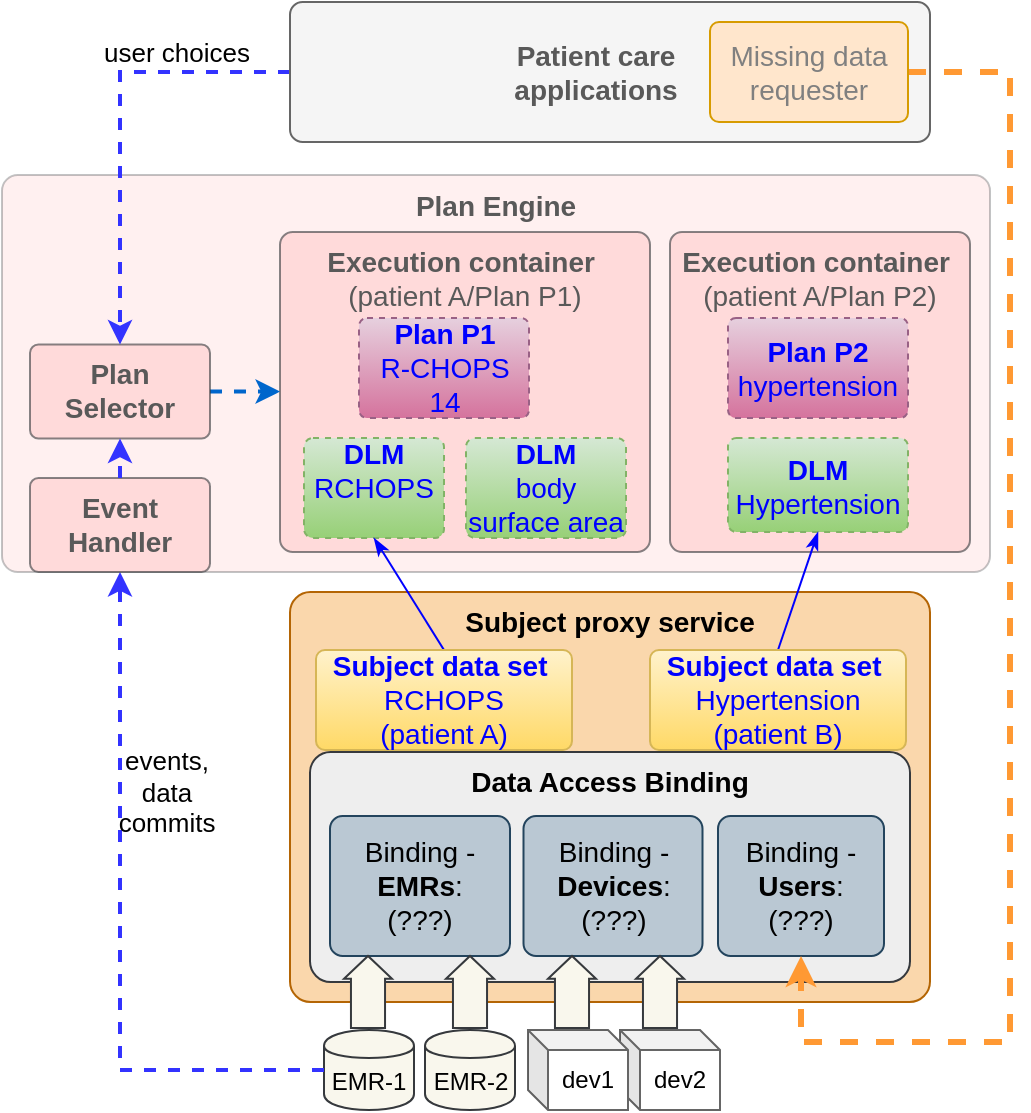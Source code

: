 <mxfile version="12.6.5" type="device"><diagram id="rPqYKw0XkUStUfhil55z" name="Page-1"><mxGraphModel dx="1366" dy="816" grid="1" gridSize="10" guides="1" tooltips="1" connect="1" arrows="1" fold="1" page="1" pageScale="1" pageWidth="850" pageHeight="1100" math="0" shadow="0"><root><mxCell id="0"/><mxCell id="1" parent="0"/><mxCell id="cPz6lYKXeuUxavjR1EJe-4" value="&lt;span style=&quot;font-size: 14px&quot;&gt;Plan Engine&lt;br&gt;&lt;/span&gt;" style="rounded=1;whiteSpace=wrap;html=1;fillColor=#ffcccc;fontSize=14;arcSize=4;verticalAlign=top;strokeWidth=1;strokeColor=#36393d;fontStyle=1;opacity=30;fontColor=#595959;" parent="1" vertex="1"><mxGeometry x="40" y="166.5" width="494" height="198.5" as="geometry"/></mxCell><mxCell id="yQl8Lhh6X1wwiBJ0dWMf-6" value="dev2" style="shape=cube;whiteSpace=wrap;html=1;boundedLbl=1;backgroundOutline=1;darkOpacity=0.05;darkOpacity2=0.1;strokeColor=#666666;strokeWidth=1;fontColor=#000000;size=10;fontStyle=0" parent="1" vertex="1"><mxGeometry x="349" y="594" width="50" height="40" as="geometry"/></mxCell><mxCell id="V14e3iwiFZ1tYx3eXrdC-17" value="&lt;span style=&quot;font-size: 14px&quot;&gt;&lt;span&gt;Execution container&lt;/span&gt;&lt;span style=&quot;font-weight: normal&quot;&gt;&amp;nbsp;&lt;br&gt;(patient A/Plan P1)&lt;/span&gt;&lt;br&gt;&lt;/span&gt;" style="rounded=1;whiteSpace=wrap;html=1;fillColor=#ffcccc;fontSize=14;arcSize=4;verticalAlign=top;strokeWidth=1;strokeColor=#36393d;fontStyle=1;opacity=60;fontColor=#595959;" parent="1" vertex="1"><mxGeometry x="179" y="195" width="185" height="160" as="geometry"/></mxCell><mxCell id="LgAnmucbh_W9RgHVVYhs-1" value="&lt;span style=&quot;font-size: 14px&quot;&gt;&lt;span&gt;&lt;b&gt;Plan P1&lt;br&gt;&lt;/b&gt;&lt;/span&gt;&lt;/span&gt;R-CHOPS 14&lt;span style=&quot;font-size: 14px&quot;&gt;&lt;br&gt;&lt;/span&gt;" style="rounded=1;whiteSpace=wrap;html=1;strokeColor=#996185;fillColor=#e6d0de;fontSize=14;arcSize=8;gradientColor=#d5739d;dashed=1;fontColor=#0000FF;fontStyle=0" parent="1" vertex="1"><mxGeometry x="218.5" y="238" width="85" height="50" as="geometry"/></mxCell><mxCell id="LgAnmucbh_W9RgHVVYhs-2" value="&lt;span style=&quot;font-size: 14px&quot;&gt;&lt;span&gt;&lt;b&gt;Subject proxy service&lt;/b&gt;&lt;/span&gt;&lt;br&gt;&lt;/span&gt;" style="rounded=1;whiteSpace=wrap;html=1;strokeColor=#b46504;fillColor=#fad7ac;fontSize=14;arcSize=5;verticalAlign=top;fontStyle=0;" parent="1" vertex="1"><mxGeometry x="184" y="375" width="320" height="205" as="geometry"/></mxCell><mxCell id="LgAnmucbh_W9RgHVVYhs-3" value="&lt;span style=&quot;font-size: 14px&quot;&gt;&lt;b&gt;DLM &lt;/b&gt;RCHOPS&lt;br&gt;&lt;br&gt;&lt;/span&gt;" style="rounded=1;whiteSpace=wrap;html=1;strokeColor=#82b366;fillColor=#d5e8d4;fontSize=14;arcSize=9;gradientColor=#97d077;dashed=1;fontColor=#0000FF;fontStyle=0" parent="1" vertex="1"><mxGeometry x="191" y="298" width="70" height="50" as="geometry"/></mxCell><mxCell id="LgAnmucbh_W9RgHVVYhs-4" value="&lt;span style=&quot;font-size: 14px&quot;&gt;&lt;span&gt;&lt;b&gt;Data Access Binding&lt;/b&gt;&lt;/span&gt;&lt;/span&gt;&lt;span style=&quot;font-size: 14px&quot;&gt;&lt;br&gt;&lt;/span&gt;" style="rounded=1;whiteSpace=wrap;html=1;strokeColor=#36393d;fillColor=#eeeeee;fontSize=14;arcSize=9;verticalAlign=top;fontStyle=0;" parent="1" vertex="1"><mxGeometry x="194" y="455" width="300" height="115" as="geometry"/></mxCell><mxCell id="V14e3iwiFZ1tYx3eXrdC-3" value="&lt;span style=&quot;font-size: 14px&quot;&gt;&lt;span&gt;Binding - &lt;br&gt;&lt;b&gt;Users&lt;/b&gt;:&lt;br&gt;&lt;/span&gt;(???)&lt;br&gt;&lt;/span&gt;" style="rounded=1;whiteSpace=wrap;html=1;strokeColor=#23445d;fillColor=#bac8d3;fontSize=14;arcSize=9;fontStyle=0;" parent="1" vertex="1"><mxGeometry x="398" y="487" width="83" height="70" as="geometry"/></mxCell><mxCell id="V14e3iwiFZ1tYx3eXrdC-15" value="&lt;span style=&quot;font-size: 14px&quot;&gt;&lt;span&gt;Binding - &lt;br&gt;&lt;b&gt;Devices&lt;/b&gt;:&lt;br&gt;&lt;/span&gt;(???)&lt;br&gt;&lt;/span&gt;" style="rounded=1;whiteSpace=wrap;html=1;strokeColor=#23445d;fillColor=#bac8d3;fontSize=14;arcSize=9;fontStyle=0;" parent="1" vertex="1"><mxGeometry x="300.75" y="487" width="89.5" height="70" as="geometry"/></mxCell><mxCell id="V14e3iwiFZ1tYx3eXrdC-16" value="&lt;span style=&quot;font-size: 14px&quot;&gt;&lt;span&gt;Binding - &lt;br&gt;&lt;b&gt;EMRs&lt;/b&gt;:&lt;br&gt;&lt;/span&gt;(???)&lt;br&gt;&lt;/span&gt;" style="rounded=1;whiteSpace=wrap;html=1;strokeColor=#23445d;fillColor=#bac8d3;fontSize=14;arcSize=9;fontStyle=0;" parent="1" vertex="1"><mxGeometry x="204" y="487" width="90" height="70" as="geometry"/></mxCell><mxCell id="yQl8Lhh6X1wwiBJ0dWMf-41" style="edgeStyle=orthogonalEdgeStyle;rounded=0;orthogonalLoop=1;jettySize=auto;html=1;exitX=1;exitY=0.5;exitDx=0;exitDy=0;entryX=0;entryY=0.5;entryDx=0;entryDy=0;dashed=1;strokeColor=#0066CC;strokeWidth=2;fontSize=12;fontColor=#666666;fontStyle=0" parent="1" source="yQl8Lhh6X1wwiBJ0dWMf-2" target="V14e3iwiFZ1tYx3eXrdC-17" edge="1"><mxGeometry relative="1" as="geometry"/></mxCell><mxCell id="yQl8Lhh6X1wwiBJ0dWMf-2" value="&lt;span style=&quot;font-size: 14px&quot;&gt;&lt;span&gt;Plan Selector&lt;/span&gt;&lt;br&gt;&lt;/span&gt;" style="rounded=1;whiteSpace=wrap;html=1;strokeColor=#36393d;fillColor=#ffcccc;fontSize=14;arcSize=9;verticalAlign=top;fontStyle=1;opacity=60;fontColor=#595959;" parent="1" vertex="1"><mxGeometry x="54" y="251.25" width="90" height="47" as="geometry"/></mxCell><mxCell id="yQl8Lhh6X1wwiBJ0dWMf-3" value="EMR-1" style="shape=cylinder;whiteSpace=wrap;html=1;boundedLbl=1;backgroundOutline=1;strokeColor=#36393d;strokeWidth=1;fillColor=#f9f7ed;fontStyle=0" parent="1" vertex="1"><mxGeometry x="201" y="594" width="45" height="40" as="geometry"/></mxCell><mxCell id="yQl8Lhh6X1wwiBJ0dWMf-4" value="EMR-2" style="shape=cylinder;whiteSpace=wrap;html=1;boundedLbl=1;backgroundOutline=1;strokeColor=#36393d;strokeWidth=1;fillColor=#f9f7ed;fontStyle=0" parent="1" vertex="1"><mxGeometry x="251.5" y="594" width="45" height="40" as="geometry"/></mxCell><mxCell id="yQl8Lhh6X1wwiBJ0dWMf-5" value="dev1" style="shape=cube;whiteSpace=wrap;html=1;boundedLbl=1;backgroundOutline=1;darkOpacity=0.05;darkOpacity2=0.1;strokeColor=#666666;strokeWidth=1;fontColor=#000000;size=10;fontStyle=0" parent="1" vertex="1"><mxGeometry x="303" y="594" width="50" height="40" as="geometry"/></mxCell><mxCell id="yQl8Lhh6X1wwiBJ0dWMf-34" value="" style="html=1;shadow=0;align=center;verticalAlign=middle;shape=mxgraph.arrows2.arrow;dy=0.29;dx=11.4;direction=north;notch=0;fillColor=#f9f7ed;strokeColor=#36393d;fontStyle=0" parent="1" vertex="1"><mxGeometry x="211" y="557" width="24" height="36" as="geometry"/></mxCell><mxCell id="yQl8Lhh6X1wwiBJ0dWMf-36" value="" style="html=1;shadow=0;align=center;verticalAlign=middle;shape=mxgraph.arrows2.arrow;dy=0.29;dx=11.4;direction=north;notch=0;fillColor=#f9f7ed;strokeColor=#36393d;fontStyle=0" parent="1" vertex="1"><mxGeometry x="262" y="557" width="24" height="36" as="geometry"/></mxCell><mxCell id="yQl8Lhh6X1wwiBJ0dWMf-37" value="" style="html=1;shadow=0;align=center;verticalAlign=middle;shape=mxgraph.arrows2.arrow;dy=0.29;dx=11.4;direction=north;notch=0;fillColor=#f9f7ed;strokeColor=#36393d;fontStyle=0" parent="1" vertex="1"><mxGeometry x="313" y="557" width="24" height="36" as="geometry"/></mxCell><mxCell id="yQl8Lhh6X1wwiBJ0dWMf-38" value="" style="html=1;shadow=0;align=center;verticalAlign=middle;shape=mxgraph.arrows2.arrow;dy=0.29;dx=11.4;direction=north;notch=0;fillColor=#f9f7ed;strokeColor=#36393d;fontStyle=0" parent="1" vertex="1"><mxGeometry x="357" y="557" width="24" height="36" as="geometry"/></mxCell><mxCell id="yQl8Lhh6X1wwiBJ0dWMf-50" style="edgeStyle=orthogonalEdgeStyle;rounded=0;orthogonalLoop=1;jettySize=auto;html=1;exitX=0;exitY=0.5;exitDx=0;exitDy=0;entryX=0.5;entryY=0;entryDx=0;entryDy=0;dashed=1;strokeColor=#3333FF;strokeWidth=2;fontSize=12;fontColor=#666666;fontStyle=0" parent="1" source="yQl8Lhh6X1wwiBJ0dWMf-39" target="yQl8Lhh6X1wwiBJ0dWMf-2" edge="1"><mxGeometry relative="1" as="geometry"/></mxCell><mxCell id="yQl8Lhh6X1wwiBJ0dWMf-39" value="&lt;span style=&quot;font-size: 14px&quot;&gt;&lt;span&gt;Patient care&lt;br&gt;applications&lt;/span&gt;&lt;br&gt;&lt;/span&gt;" style="rounded=1;whiteSpace=wrap;html=1;strokeColor=#666666;fillColor=#f5f5f5;fontSize=14;arcSize=9;verticalAlign=middle;fontStyle=1;align=center;spacingRight=14;fontColor=#595959;" parent="1" vertex="1"><mxGeometry x="184" y="80" width="320" height="70" as="geometry"/></mxCell><mxCell id="yQl8Lhh6X1wwiBJ0dWMf-49" style="edgeStyle=orthogonalEdgeStyle;rounded=0;orthogonalLoop=1;jettySize=auto;html=1;exitX=1;exitY=0.5;exitDx=0;exitDy=0;entryX=0.5;entryY=1;entryDx=0;entryDy=0;dashed=1;strokeWidth=3;fontSize=12;fontColor=#666666;strokeColor=#FF9933;fontStyle=0" parent="1" source="yQl8Lhh6X1wwiBJ0dWMf-45" target="V14e3iwiFZ1tYx3eXrdC-3" edge="1"><mxGeometry relative="1" as="geometry"><Array as="points"><mxPoint x="544" y="115"/><mxPoint x="544" y="600"/><mxPoint x="440" y="600"/></Array></mxGeometry></mxCell><mxCell id="yQl8Lhh6X1wwiBJ0dWMf-45" value="&lt;span style=&quot;font-size: 14px&quot;&gt;&lt;span&gt;Missing data requester&lt;/span&gt;&lt;br&gt;&lt;/span&gt;" style="rounded=1;whiteSpace=wrap;html=1;strokeColor=#d79b00;fillColor=#ffe6cc;fontSize=14;arcSize=9;verticalAlign=middle;fontStyle=0;fontColor=#808080;" parent="1" vertex="1"><mxGeometry x="394" y="90" width="99" height="50" as="geometry"/></mxCell><mxCell id="82vzWSpb6YkTkdmeMlox-5" style="edgeStyle=orthogonalEdgeStyle;rounded=0;orthogonalLoop=1;jettySize=auto;html=1;exitX=0.5;exitY=1;exitDx=0;exitDy=0;strokeColor=#3333FF;fontColor=#000000;fontStyle=0" parent="1" source="LgAnmucbh_W9RgHVVYhs-4" target="LgAnmucbh_W9RgHVVYhs-4" edge="1"><mxGeometry relative="1" as="geometry"/></mxCell><mxCell id="cPz6lYKXeuUxavjR1EJe-1" style="edgeStyle=orthogonalEdgeStyle;rounded=0;orthogonalLoop=1;jettySize=auto;html=1;exitX=0;exitY=0.5;exitDx=0;exitDy=0;entryX=0.5;entryY=1;entryDx=0;entryDy=0;dashed=1;strokeColor=#3333FF;strokeWidth=2;fontSize=12;fontColor=#666666;fontStyle=0" parent="1" source="yQl8Lhh6X1wwiBJ0dWMf-3" target="-edusZmxIcytNmUXt3vP-2" edge="1"><mxGeometry relative="1" as="geometry"><mxPoint x="194" y="125" as="sourcePoint"/><mxPoint x="99" y="295" as="targetPoint"/></mxGeometry></mxCell><mxCell id="cPz6lYKXeuUxavjR1EJe-2" value="user choices" style="text;html=1;align=center;verticalAlign=middle;resizable=0;points=[];autosize=1;fontSize=13;fontStyle=0" parent="1" vertex="1"><mxGeometry x="82" y="95" width="90" height="20" as="geometry"/></mxCell><mxCell id="cPz6lYKXeuUxavjR1EJe-3" value="events,&lt;br&gt;data&lt;br&gt;commits" style="text;html=1;align=center;verticalAlign=middle;resizable=0;points=[];autosize=1;fontSize=13;fontStyle=0" parent="1" vertex="1"><mxGeometry x="92" y="450" width="60" height="50" as="geometry"/></mxCell><mxCell id="-edusZmxIcytNmUXt3vP-2" value="&lt;span style=&quot;font-size: 14px&quot;&gt;&lt;span&gt;Event Handler&lt;/span&gt;&lt;br&gt;&lt;/span&gt;" style="rounded=1;whiteSpace=wrap;html=1;strokeColor=#36393d;fillColor=#ffcccc;fontSize=14;arcSize=9;verticalAlign=top;fontStyle=1;opacity=60;fontColor=#595959;" parent="1" vertex="1"><mxGeometry x="54" y="318" width="90" height="47" as="geometry"/></mxCell><mxCell id="3bL4MzGMZ_pY7gx1dd-l-1" value="&lt;span style=&quot;font-size: 14px&quot;&gt;&lt;span&gt;&lt;b&gt;DLM &lt;/b&gt;&lt;br&gt;body surface area&lt;/span&gt;&lt;br&gt;&lt;/span&gt;" style="rounded=1;whiteSpace=wrap;html=1;strokeColor=#82b366;fillColor=#d5e8d4;fontSize=14;arcSize=9;gradientColor=#97d077;dashed=1;fontColor=#0000FF;fontStyle=0" parent="1" vertex="1"><mxGeometry x="272" y="298" width="80" height="50" as="geometry"/></mxCell><mxCell id="7irxgem2vALH09ywCiq1-1" style="edgeStyle=none;rounded=0;orthogonalLoop=1;jettySize=auto;html=1;exitX=0.5;exitY=0;exitDx=0;exitDy=0;entryX=0.5;entryY=1;entryDx=0;entryDy=0;endArrow=classicThin;endFill=1;strokeColor=#0000FF;strokeWidth=1;fontSize=14;fontColor=#000000;" edge="1" parent="1" source="3bL4MzGMZ_pY7gx1dd-l-2" target="LgAnmucbh_W9RgHVVYhs-3"><mxGeometry relative="1" as="geometry"/></mxCell><mxCell id="3bL4MzGMZ_pY7gx1dd-l-2" value="&lt;span style=&quot;font-size: 14px&quot;&gt;&lt;span&gt;&lt;b&gt;Subject data set&amp;nbsp;&lt;br&gt;&lt;/b&gt;RCHOPS&lt;br&gt;(patient A)&lt;/span&gt;&lt;br&gt;&lt;/span&gt;" style="rounded=1;whiteSpace=wrap;html=1;strokeColor=#d6b656;fillColor=#fff2cc;fontSize=14;arcSize=9;fontStyle=0;gradientColor=#ffd966;fontColor=#0000FF;" parent="1" vertex="1"><mxGeometry x="197" y="404" width="128" height="50" as="geometry"/></mxCell><mxCell id="3bL4MzGMZ_pY7gx1dd-l-3" value="&lt;span style=&quot;font-size: 14px&quot;&gt;&lt;span&gt;Execution container&lt;/span&gt;&lt;span style=&quot;font-weight: normal&quot;&gt;&amp;nbsp;&lt;br&gt;(patient A/Plan P2)&lt;/span&gt;&lt;br&gt;&lt;/span&gt;" style="rounded=1;whiteSpace=wrap;html=1;fillColor=#ffcccc;fontSize=14;arcSize=4;verticalAlign=top;strokeWidth=1;strokeColor=#36393d;fontStyle=1;opacity=60;fontColor=#595959;" parent="1" vertex="1"><mxGeometry x="374" y="195" width="150" height="160" as="geometry"/></mxCell><mxCell id="3bL4MzGMZ_pY7gx1dd-l-4" value="&lt;span style=&quot;font-size: 14px&quot;&gt;&lt;span&gt;&lt;b&gt;Plan P2&lt;br&gt;&lt;/b&gt;&lt;/span&gt;&lt;/span&gt;hypertension&lt;span style=&quot;font-size: 14px&quot;&gt;&lt;br&gt;&lt;/span&gt;" style="rounded=1;whiteSpace=wrap;html=1;strokeColor=#996185;fillColor=#e6d0de;fontSize=14;arcSize=8;gradientColor=#d5739d;dashed=1;fontColor=#0000FF;fontStyle=0" parent="1" vertex="1"><mxGeometry x="403" y="238" width="90" height="50" as="geometry"/></mxCell><mxCell id="3bL4MzGMZ_pY7gx1dd-l-5" value="&lt;span style=&quot;font-size: 14px&quot;&gt;&lt;b&gt;DLM &lt;br&gt;&lt;/b&gt;Hypertension&lt;br&gt;&lt;/span&gt;" style="rounded=1;whiteSpace=wrap;html=1;strokeColor=#82b366;fillColor=#d5e8d4;fontSize=14;arcSize=9;gradientColor=#97d077;dashed=1;fontColor=#0000FF;fontStyle=0" parent="1" vertex="1"><mxGeometry x="403" y="298" width="90" height="47" as="geometry"/></mxCell><mxCell id="7irxgem2vALH09ywCiq1-2" style="edgeStyle=none;rounded=0;orthogonalLoop=1;jettySize=auto;html=1;exitX=0.5;exitY=0;exitDx=0;exitDy=0;entryX=0.5;entryY=1;entryDx=0;entryDy=0;endArrow=classicThin;endFill=1;strokeColor=#0000FF;strokeWidth=1;fontSize=14;fontColor=#000000;" edge="1" parent="1" source="3bL4MzGMZ_pY7gx1dd-l-7" target="3bL4MzGMZ_pY7gx1dd-l-5"><mxGeometry relative="1" as="geometry"/></mxCell><mxCell id="3bL4MzGMZ_pY7gx1dd-l-7" value="&lt;span style=&quot;font-size: 14px&quot;&gt;&lt;span&gt;&lt;b&gt;Subject data set&amp;nbsp;&lt;br&gt;&lt;/b&gt;Hypertension&lt;br&gt;(patient B)&lt;/span&gt;&lt;br&gt;&lt;/span&gt;" style="rounded=1;whiteSpace=wrap;html=1;strokeColor=#d6b656;fillColor=#fff2cc;fontSize=14;arcSize=9;fontStyle=0;gradientColor=#ffd966;fontColor=#0000FF;" parent="1" vertex="1"><mxGeometry x="364" y="404" width="128" height="50" as="geometry"/></mxCell><mxCell id="3bL4MzGMZ_pY7gx1dd-l-8" style="edgeStyle=orthogonalEdgeStyle;rounded=0;orthogonalLoop=1;jettySize=auto;html=1;exitX=0.5;exitY=0;exitDx=0;exitDy=0;entryX=0.5;entryY=1;entryDx=0;entryDy=0;dashed=1;strokeColor=#3333FF;strokeWidth=2;fontSize=12;fontColor=#666666;fontStyle=0" parent="1" source="-edusZmxIcytNmUXt3vP-2" target="yQl8Lhh6X1wwiBJ0dWMf-2" edge="1"><mxGeometry relative="1" as="geometry"><mxPoint x="211" y="663" as="sourcePoint"/><mxPoint x="109" y="365" as="targetPoint"/></mxGeometry></mxCell></root></mxGraphModel></diagram></mxfile>